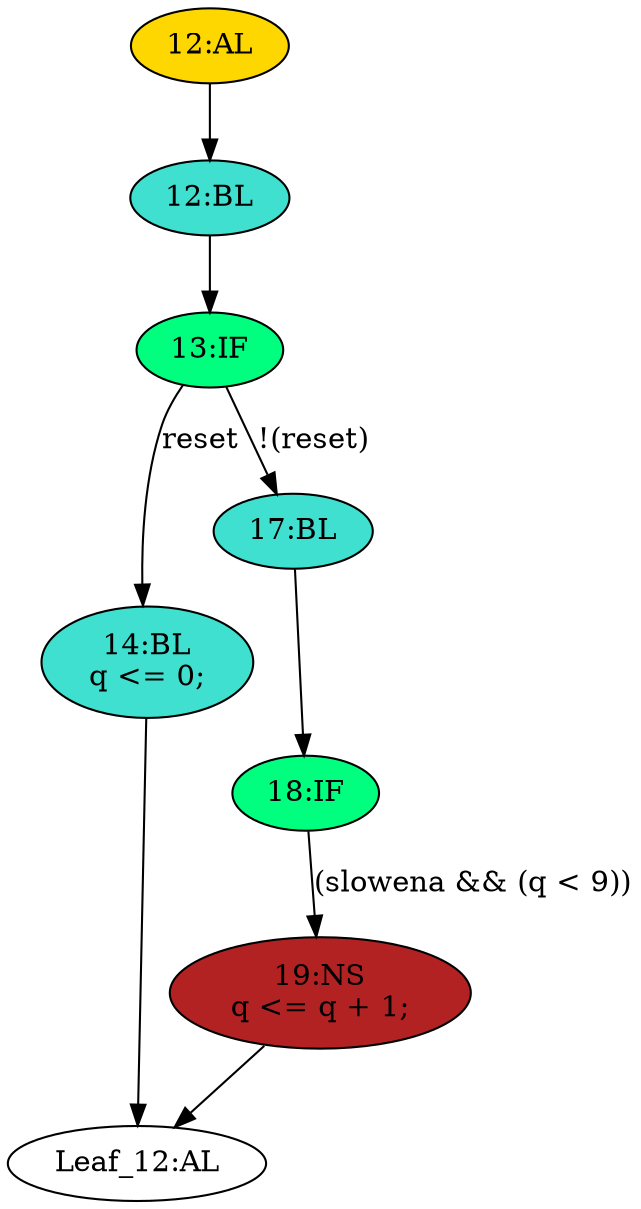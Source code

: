 strict digraph "" {
	node [label="\N"];
	"14:BL"	[ast="<pyverilog.vparser.ast.Block object at 0x7f6aa23c05d0>",
		fillcolor=turquoise,
		label="14:BL
q <= 0;",
		statements="[<pyverilog.vparser.ast.NonblockingSubstitution object at 0x7f6aa23c0390>]",
		style=filled,
		typ=Block];
	"Leaf_12:AL"	[def_var="['q']",
		label="Leaf_12:AL"];
	"14:BL" -> "Leaf_12:AL"	[cond="[]",
		lineno=None];
	"17:BL"	[ast="<pyverilog.vparser.ast.Block object at 0x7f6aa23c0650>",
		fillcolor=turquoise,
		label="17:BL",
		statements="[]",
		style=filled,
		typ=Block];
	"18:IF"	[ast="<pyverilog.vparser.ast.IfStatement object at 0x7f6aa23c0690>",
		fillcolor=springgreen,
		label="18:IF",
		statements="[]",
		style=filled,
		typ=IfStatement];
	"17:BL" -> "18:IF"	[cond="[]",
		lineno=None];
	"19:NS"	[ast="<pyverilog.vparser.ast.NonblockingSubstitution object at 0x7f6aa23c0750>",
		fillcolor=firebrick,
		label="19:NS
q <= q + 1;",
		statements="[<pyverilog.vparser.ast.NonblockingSubstitution object at 0x7f6aa23c0750>]",
		style=filled,
		typ=NonblockingSubstitution];
	"18:IF" -> "19:NS"	[cond="['slowena', 'q']",
		label="(slowena && (q < 9))",
		lineno=18];
	"19:NS" -> "Leaf_12:AL"	[cond="[]",
		lineno=None];
	"12:BL"	[ast="<pyverilog.vparser.ast.Block object at 0x7f6aa23c0a90>",
		fillcolor=turquoise,
		label="12:BL",
		statements="[]",
		style=filled,
		typ=Block];
	"13:IF"	[ast="<pyverilog.vparser.ast.IfStatement object at 0x7f6aa23c0ad0>",
		fillcolor=springgreen,
		label="13:IF",
		statements="[]",
		style=filled,
		typ=IfStatement];
	"12:BL" -> "13:IF"	[cond="[]",
		lineno=None];
	"13:IF" -> "14:BL"	[cond="['reset']",
		label=reset,
		lineno=13];
	"13:IF" -> "17:BL"	[cond="['reset']",
		label="!(reset)",
		lineno=13];
	"12:AL"	[ast="<pyverilog.vparser.ast.Always object at 0x7f6aa23c0b90>",
		clk_sens=True,
		fillcolor=gold,
		label="12:AL",
		sens="['clk']",
		statements="[]",
		style=filled,
		typ=Always,
		use_var="['reset', 'q', 'slowena']"];
	"12:AL" -> "12:BL"	[cond="[]",
		lineno=None];
}
